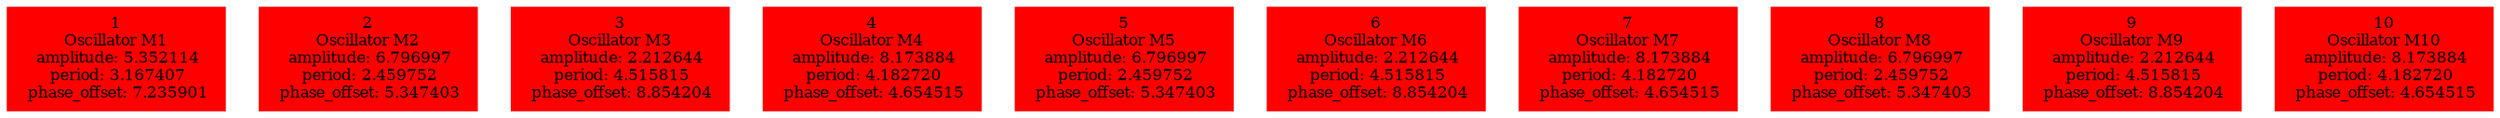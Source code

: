  digraph g{ forcelabels=true;
1 [label=<1<BR />Oscillator M1<BR /> amplitude: 5.352114<BR /> period: 3.167407<BR /> phase_offset: 7.235901>, shape=box,color=red,style=filled,fontsize=8];
2 [label=<2<BR />Oscillator M2<BR /> amplitude: 6.796997<BR /> period: 2.459752<BR /> phase_offset: 5.347403>, shape=box,color=red,style=filled,fontsize=8];
3 [label=<3<BR />Oscillator M3<BR /> amplitude: 2.212644<BR /> period: 4.515815<BR /> phase_offset: 8.854204>, shape=box,color=red,style=filled,fontsize=8];
4 [label=<4<BR />Oscillator M4<BR /> amplitude: 8.173884<BR /> period: 4.182720<BR /> phase_offset: 4.654515>, shape=box,color=red,style=filled,fontsize=8];
5 [label=<5<BR />Oscillator M5<BR /> amplitude: 6.796997<BR /> period: 2.459752<BR /> phase_offset: 5.347403>, shape=box,color=red,style=filled,fontsize=8];
6 [label=<6<BR />Oscillator M6<BR /> amplitude: 2.212644<BR /> period: 4.515815<BR /> phase_offset: 8.854204>, shape=box,color=red,style=filled,fontsize=8];
7 [label=<7<BR />Oscillator M7<BR /> amplitude: 8.173884<BR /> period: 4.182720<BR /> phase_offset: 4.654515>, shape=box,color=red,style=filled,fontsize=8];
8 [label=<8<BR />Oscillator M8<BR /> amplitude: 6.796997<BR /> period: 2.459752<BR /> phase_offset: 5.347403>, shape=box,color=red,style=filled,fontsize=8];
9 [label=<9<BR />Oscillator M9<BR /> amplitude: 2.212644<BR /> period: 4.515815<BR /> phase_offset: 8.854204>, shape=box,color=red,style=filled,fontsize=8];
10 [label=<10<BR />Oscillator M10<BR /> amplitude: 8.173884<BR /> period: 4.182720<BR /> phase_offset: 4.654515>, shape=box,color=red,style=filled,fontsize=8];
 }
